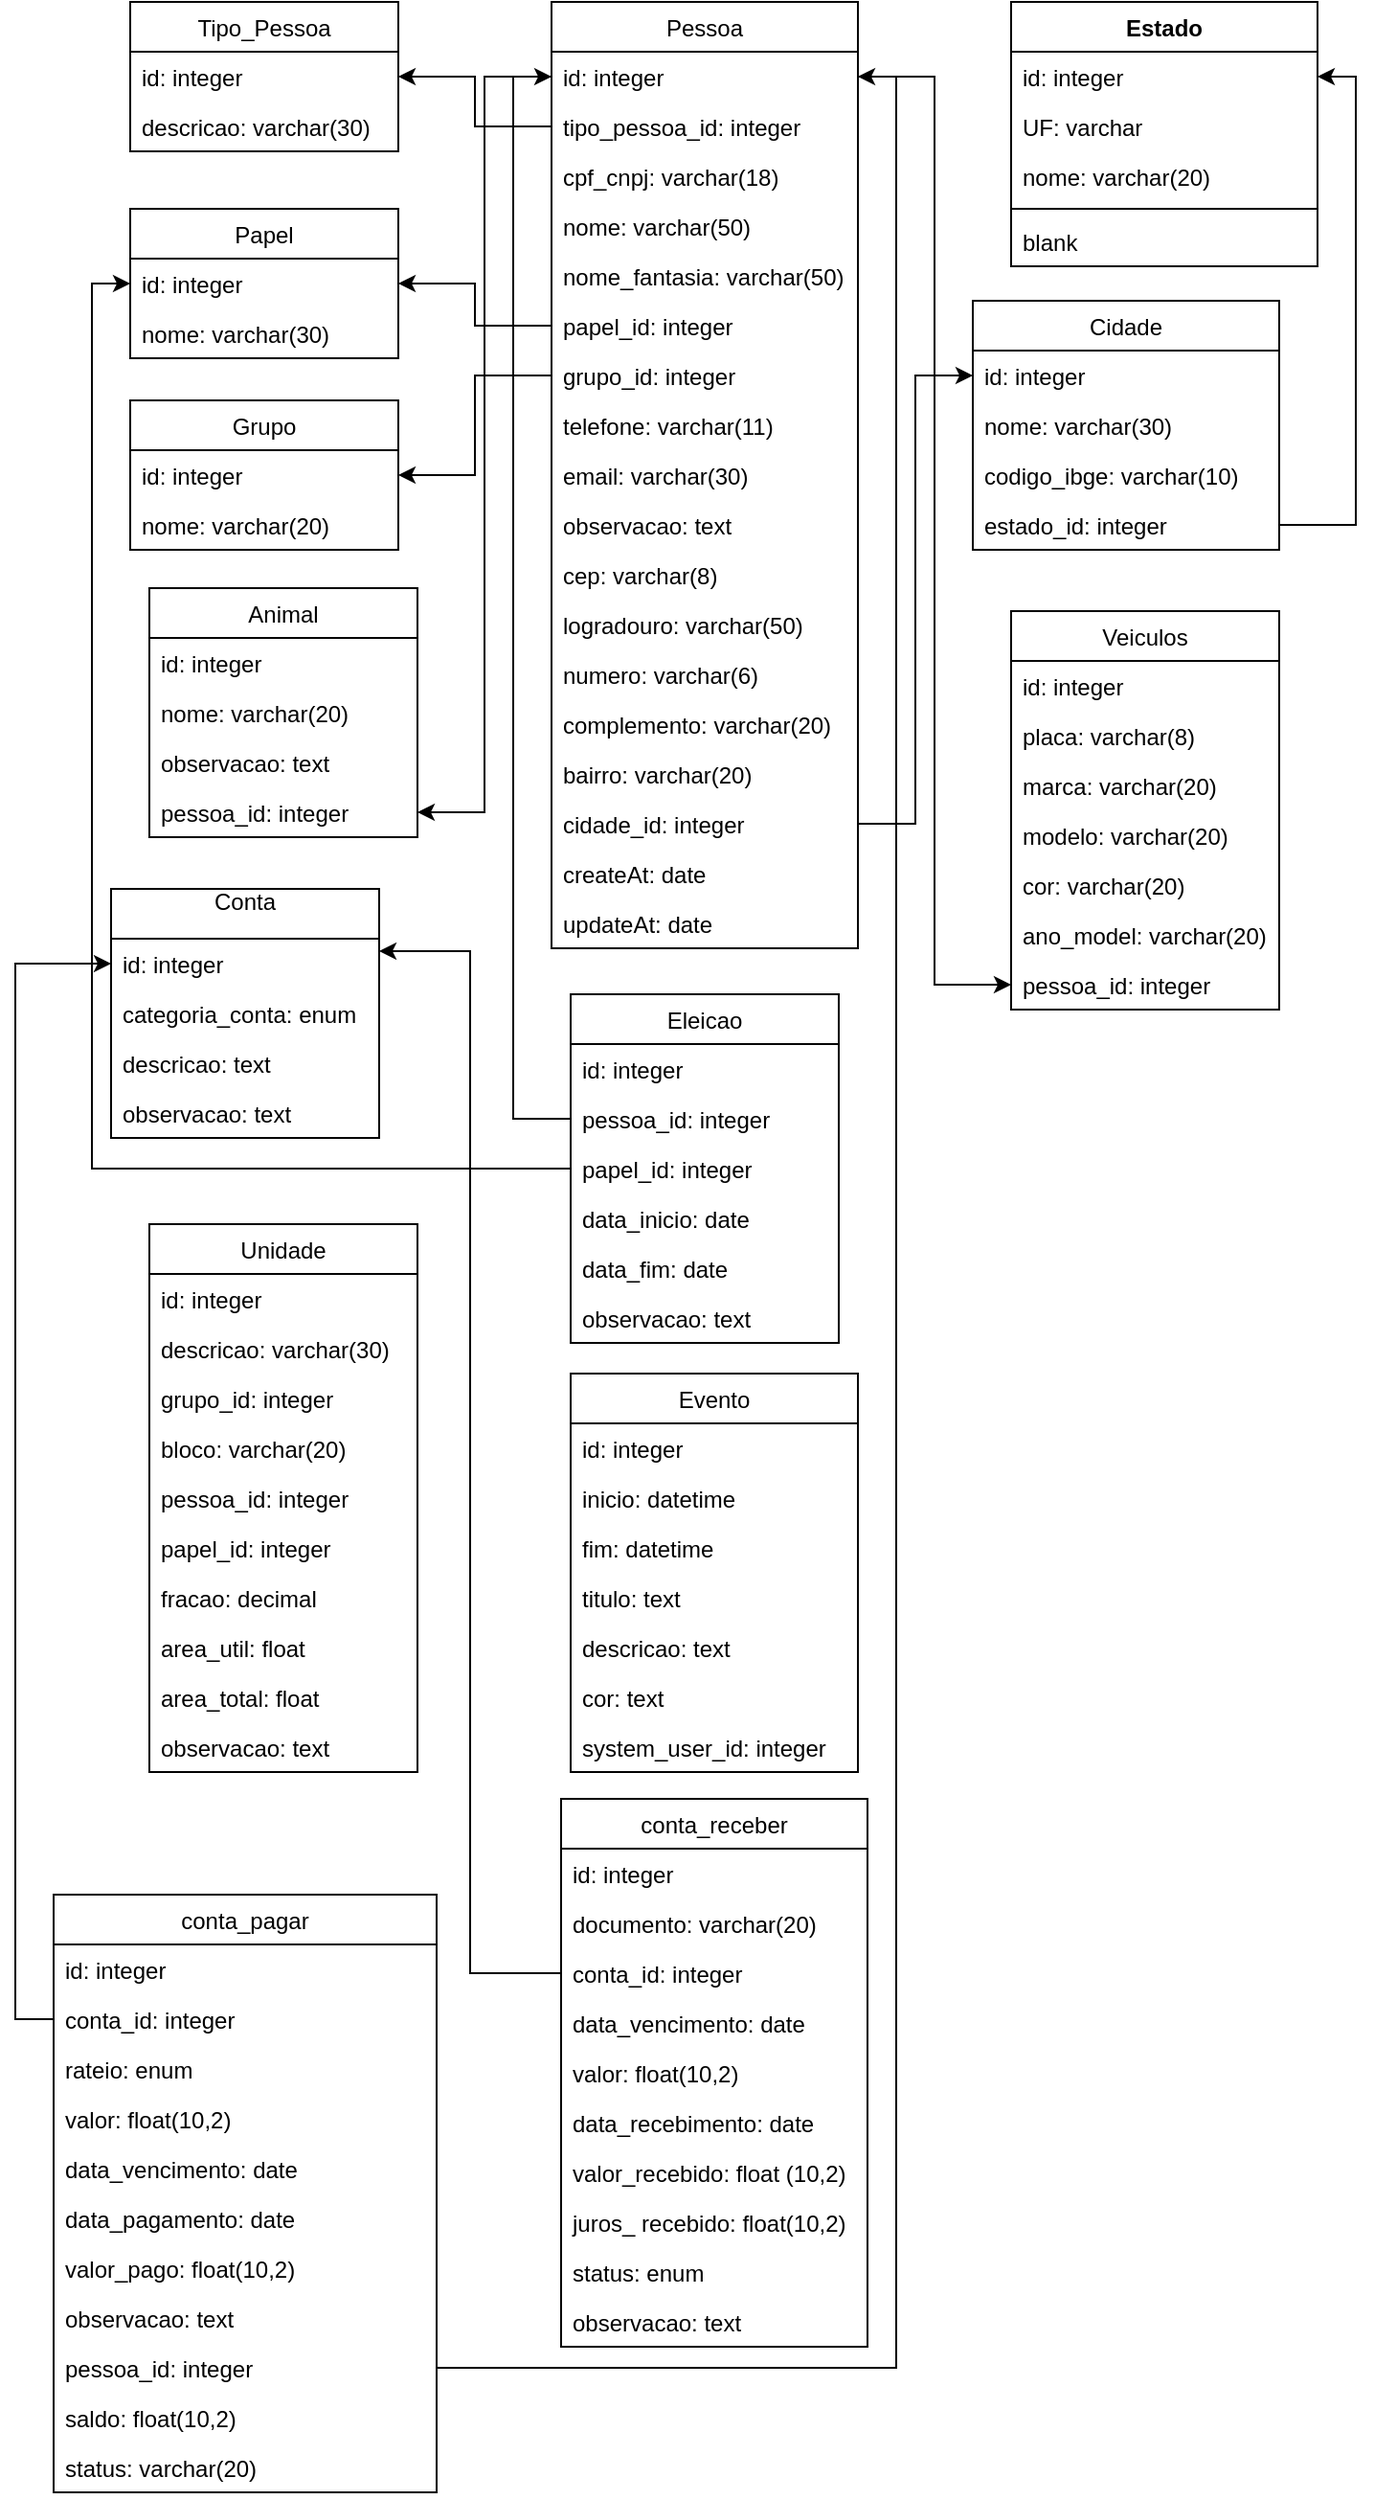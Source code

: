 <mxfile version="15.9.5" type="device"><diagram id="HEi5-h_xQmx1Lvdc8cAR" name="Page-1"><mxGraphModel dx="2009" dy="760" grid="1" gridSize="10" guides="1" tooltips="1" connect="1" arrows="1" fold="1" page="1" pageScale="1" pageWidth="827" pageHeight="1169" math="0" shadow="0"><root><mxCell id="0"/><mxCell id="1" parent="0"/><mxCell id="2HcJgbTh-qdI-dubiVfP-6" value="Estado" style="swimlane;fontStyle=1;align=center;verticalAlign=top;childLayout=stackLayout;horizontal=1;startSize=26;horizontalStack=0;resizeParent=1;resizeParentMax=0;resizeLast=0;collapsible=1;marginBottom=0;" parent="1" vertex="1"><mxGeometry x="520" y="12" width="160" height="138" as="geometry"/></mxCell><mxCell id="2HcJgbTh-qdI-dubiVfP-7" value="id: integer" style="text;strokeColor=none;fillColor=none;align=left;verticalAlign=top;spacingLeft=4;spacingRight=4;overflow=hidden;rotatable=0;points=[[0,0.5],[1,0.5]];portConstraint=eastwest;" parent="2HcJgbTh-qdI-dubiVfP-6" vertex="1"><mxGeometry y="26" width="160" height="26" as="geometry"/></mxCell><mxCell id="2HcJgbTh-qdI-dubiVfP-10" value="UF: varchar" style="text;strokeColor=none;fillColor=none;align=left;verticalAlign=top;spacingLeft=4;spacingRight=4;overflow=hidden;rotatable=0;points=[[0,0.5],[1,0.5]];portConstraint=eastwest;" parent="2HcJgbTh-qdI-dubiVfP-6" vertex="1"><mxGeometry y="52" width="160" height="26" as="geometry"/></mxCell><mxCell id="2HcJgbTh-qdI-dubiVfP-11" value="nome: varchar(20)" style="text;strokeColor=none;fillColor=none;align=left;verticalAlign=top;spacingLeft=4;spacingRight=4;overflow=hidden;rotatable=0;points=[[0,0.5],[1,0.5]];portConstraint=eastwest;" parent="2HcJgbTh-qdI-dubiVfP-6" vertex="1"><mxGeometry y="78" width="160" height="26" as="geometry"/></mxCell><mxCell id="2HcJgbTh-qdI-dubiVfP-8" value="" style="line;strokeWidth=1;fillColor=none;align=left;verticalAlign=middle;spacingTop=-1;spacingLeft=3;spacingRight=3;rotatable=0;labelPosition=right;points=[];portConstraint=eastwest;" parent="2HcJgbTh-qdI-dubiVfP-6" vertex="1"><mxGeometry y="104" width="160" height="8" as="geometry"/></mxCell><mxCell id="2HcJgbTh-qdI-dubiVfP-9" value="blank&#xA;" style="text;strokeColor=none;fillColor=none;align=left;verticalAlign=top;spacingLeft=4;spacingRight=4;overflow=hidden;rotatable=0;points=[[0,0.5],[1,0.5]];portConstraint=eastwest;" parent="2HcJgbTh-qdI-dubiVfP-6" vertex="1"><mxGeometry y="112" width="160" height="26" as="geometry"/></mxCell><mxCell id="2HcJgbTh-qdI-dubiVfP-12" value="Cidade" style="swimlane;fontStyle=0;childLayout=stackLayout;horizontal=1;startSize=26;fillColor=none;horizontalStack=0;resizeParent=1;resizeParentMax=0;resizeLast=0;collapsible=1;marginBottom=0;" parent="1" vertex="1"><mxGeometry x="500" y="168" width="160" height="130" as="geometry"/></mxCell><mxCell id="2HcJgbTh-qdI-dubiVfP-13" value="id: integer" style="text;strokeColor=none;fillColor=none;align=left;verticalAlign=top;spacingLeft=4;spacingRight=4;overflow=hidden;rotatable=0;points=[[0,0.5],[1,0.5]];portConstraint=eastwest;" parent="2HcJgbTh-qdI-dubiVfP-12" vertex="1"><mxGeometry y="26" width="160" height="26" as="geometry"/></mxCell><mxCell id="2HcJgbTh-qdI-dubiVfP-14" value="nome: varchar(30)" style="text;strokeColor=none;fillColor=none;align=left;verticalAlign=top;spacingLeft=4;spacingRight=4;overflow=hidden;rotatable=0;points=[[0,0.5],[1,0.5]];portConstraint=eastwest;" parent="2HcJgbTh-qdI-dubiVfP-12" vertex="1"><mxGeometry y="52" width="160" height="26" as="geometry"/></mxCell><mxCell id="2HcJgbTh-qdI-dubiVfP-17" value="codigo_ibge: varchar(10)" style="text;strokeColor=none;fillColor=none;align=left;verticalAlign=top;spacingLeft=4;spacingRight=4;overflow=hidden;rotatable=0;points=[[0,0.5],[1,0.5]];portConstraint=eastwest;" parent="2HcJgbTh-qdI-dubiVfP-12" vertex="1"><mxGeometry y="78" width="160" height="26" as="geometry"/></mxCell><mxCell id="2HcJgbTh-qdI-dubiVfP-18" value="estado_id: integer" style="text;strokeColor=none;fillColor=none;align=left;verticalAlign=top;spacingLeft=4;spacingRight=4;overflow=hidden;rotatable=0;points=[[0,0.5],[1,0.5]];portConstraint=eastwest;" parent="2HcJgbTh-qdI-dubiVfP-12" vertex="1"><mxGeometry y="104" width="160" height="26" as="geometry"/></mxCell><mxCell id="2HcJgbTh-qdI-dubiVfP-21" value="Tipo_Pessoa" style="swimlane;fontStyle=0;childLayout=stackLayout;horizontal=1;startSize=26;fillColor=none;horizontalStack=0;resizeParent=1;resizeParentMax=0;resizeLast=0;collapsible=1;marginBottom=0;" parent="1" vertex="1"><mxGeometry x="60" y="12" width="140" height="78" as="geometry"/></mxCell><mxCell id="2HcJgbTh-qdI-dubiVfP-22" value="id: integer" style="text;strokeColor=none;fillColor=none;align=left;verticalAlign=top;spacingLeft=4;spacingRight=4;overflow=hidden;rotatable=0;points=[[0,0.5],[1,0.5]];portConstraint=eastwest;" parent="2HcJgbTh-qdI-dubiVfP-21" vertex="1"><mxGeometry y="26" width="140" height="26" as="geometry"/></mxCell><mxCell id="2HcJgbTh-qdI-dubiVfP-23" value="descricao: varchar(30)" style="text;strokeColor=none;fillColor=none;align=left;verticalAlign=top;spacingLeft=4;spacingRight=4;overflow=hidden;rotatable=0;points=[[0,0.5],[1,0.5]];portConstraint=eastwest;" parent="2HcJgbTh-qdI-dubiVfP-21" vertex="1"><mxGeometry y="52" width="140" height="26" as="geometry"/></mxCell><mxCell id="2HcJgbTh-qdI-dubiVfP-25" value="Pessoa" style="swimlane;fontStyle=0;childLayout=stackLayout;horizontal=1;startSize=26;fillColor=none;horizontalStack=0;resizeParent=1;resizeParentMax=0;resizeLast=0;collapsible=1;marginBottom=0;" parent="1" vertex="1"><mxGeometry x="280" y="12" width="160" height="494" as="geometry"/></mxCell><mxCell id="2HcJgbTh-qdI-dubiVfP-26" value="id: integer" style="text;strokeColor=none;fillColor=none;align=left;verticalAlign=top;spacingLeft=4;spacingRight=4;overflow=hidden;rotatable=0;points=[[0,0.5],[1,0.5]];portConstraint=eastwest;" parent="2HcJgbTh-qdI-dubiVfP-25" vertex="1"><mxGeometry y="26" width="160" height="26" as="geometry"/></mxCell><mxCell id="2HcJgbTh-qdI-dubiVfP-27" value="tipo_pessoa_id: integer" style="text;strokeColor=none;fillColor=none;align=left;verticalAlign=top;spacingLeft=4;spacingRight=4;overflow=hidden;rotatable=0;points=[[0,0.5],[1,0.5]];portConstraint=eastwest;" parent="2HcJgbTh-qdI-dubiVfP-25" vertex="1"><mxGeometry y="52" width="160" height="26" as="geometry"/></mxCell><mxCell id="2HcJgbTh-qdI-dubiVfP-28" value="cpf_cnpj: varchar(18)" style="text;strokeColor=none;fillColor=none;align=left;verticalAlign=top;spacingLeft=4;spacingRight=4;overflow=hidden;rotatable=0;points=[[0,0.5],[1,0.5]];portConstraint=eastwest;" parent="2HcJgbTh-qdI-dubiVfP-25" vertex="1"><mxGeometry y="78" width="160" height="26" as="geometry"/></mxCell><mxCell id="2HcJgbTh-qdI-dubiVfP-29" value="nome: varchar(50)" style="text;strokeColor=none;fillColor=none;align=left;verticalAlign=top;spacingLeft=4;spacingRight=4;overflow=hidden;rotatable=0;points=[[0,0.5],[1,0.5]];portConstraint=eastwest;" parent="2HcJgbTh-qdI-dubiVfP-25" vertex="1"><mxGeometry y="104" width="160" height="26" as="geometry"/></mxCell><mxCell id="2HcJgbTh-qdI-dubiVfP-30" value="nome_fantasia: varchar(50)" style="text;strokeColor=none;fillColor=none;align=left;verticalAlign=top;spacingLeft=4;spacingRight=4;overflow=hidden;rotatable=0;points=[[0,0.5],[1,0.5]];portConstraint=eastwest;" parent="2HcJgbTh-qdI-dubiVfP-25" vertex="1"><mxGeometry y="130" width="160" height="26" as="geometry"/></mxCell><mxCell id="2HcJgbTh-qdI-dubiVfP-31" value="papel_id: integer" style="text;strokeColor=none;fillColor=none;align=left;verticalAlign=top;spacingLeft=4;spacingRight=4;overflow=hidden;rotatable=0;points=[[0,0.5],[1,0.5]];portConstraint=eastwest;" parent="2HcJgbTh-qdI-dubiVfP-25" vertex="1"><mxGeometry y="156" width="160" height="26" as="geometry"/></mxCell><mxCell id="2HcJgbTh-qdI-dubiVfP-32" value="grupo_id: integer" style="text;strokeColor=none;fillColor=none;align=left;verticalAlign=top;spacingLeft=4;spacingRight=4;overflow=hidden;rotatable=0;points=[[0,0.5],[1,0.5]];portConstraint=eastwest;" parent="2HcJgbTh-qdI-dubiVfP-25" vertex="1"><mxGeometry y="182" width="160" height="26" as="geometry"/></mxCell><mxCell id="2HcJgbTh-qdI-dubiVfP-33" value="telefone: varchar(11)" style="text;strokeColor=none;fillColor=none;align=left;verticalAlign=top;spacingLeft=4;spacingRight=4;overflow=hidden;rotatable=0;points=[[0,0.5],[1,0.5]];portConstraint=eastwest;" parent="2HcJgbTh-qdI-dubiVfP-25" vertex="1"><mxGeometry y="208" width="160" height="26" as="geometry"/></mxCell><mxCell id="2HcJgbTh-qdI-dubiVfP-34" value="email: varchar(30)" style="text;strokeColor=none;fillColor=none;align=left;verticalAlign=top;spacingLeft=4;spacingRight=4;overflow=hidden;rotatable=0;points=[[0,0.5],[1,0.5]];portConstraint=eastwest;" parent="2HcJgbTh-qdI-dubiVfP-25" vertex="1"><mxGeometry y="234" width="160" height="26" as="geometry"/></mxCell><mxCell id="2HcJgbTh-qdI-dubiVfP-46" value="observacao: text" style="text;strokeColor=none;fillColor=none;align=left;verticalAlign=top;spacingLeft=4;spacingRight=4;overflow=hidden;rotatable=0;points=[[0,0.5],[1,0.5]];portConstraint=eastwest;" parent="2HcJgbTh-qdI-dubiVfP-25" vertex="1"><mxGeometry y="260" width="160" height="26" as="geometry"/></mxCell><mxCell id="2HcJgbTh-qdI-dubiVfP-47" value="cep: varchar(8)" style="text;strokeColor=none;fillColor=none;align=left;verticalAlign=top;spacingLeft=4;spacingRight=4;overflow=hidden;rotatable=0;points=[[0,0.5],[1,0.5]];portConstraint=eastwest;" parent="2HcJgbTh-qdI-dubiVfP-25" vertex="1"><mxGeometry y="286" width="160" height="26" as="geometry"/></mxCell><mxCell id="2HcJgbTh-qdI-dubiVfP-48" value="logradouro: varchar(50)" style="text;strokeColor=none;fillColor=none;align=left;verticalAlign=top;spacingLeft=4;spacingRight=4;overflow=hidden;rotatable=0;points=[[0,0.5],[1,0.5]];portConstraint=eastwest;" parent="2HcJgbTh-qdI-dubiVfP-25" vertex="1"><mxGeometry y="312" width="160" height="26" as="geometry"/></mxCell><mxCell id="2HcJgbTh-qdI-dubiVfP-49" value="numero: varchar(6)" style="text;strokeColor=none;fillColor=none;align=left;verticalAlign=top;spacingLeft=4;spacingRight=4;overflow=hidden;rotatable=0;points=[[0,0.5],[1,0.5]];portConstraint=eastwest;" parent="2HcJgbTh-qdI-dubiVfP-25" vertex="1"><mxGeometry y="338" width="160" height="26" as="geometry"/></mxCell><mxCell id="2HcJgbTh-qdI-dubiVfP-50" value="complemento: varchar(20)" style="text;strokeColor=none;fillColor=none;align=left;verticalAlign=top;spacingLeft=4;spacingRight=4;overflow=hidden;rotatable=0;points=[[0,0.5],[1,0.5]];portConstraint=eastwest;" parent="2HcJgbTh-qdI-dubiVfP-25" vertex="1"><mxGeometry y="364" width="160" height="26" as="geometry"/></mxCell><mxCell id="2HcJgbTh-qdI-dubiVfP-51" value="bairro: varchar(20)" style="text;strokeColor=none;fillColor=none;align=left;verticalAlign=top;spacingLeft=4;spacingRight=4;overflow=hidden;rotatable=0;points=[[0,0.5],[1,0.5]];portConstraint=eastwest;" parent="2HcJgbTh-qdI-dubiVfP-25" vertex="1"><mxGeometry y="390" width="160" height="26" as="geometry"/></mxCell><mxCell id="2HcJgbTh-qdI-dubiVfP-52" value="cidade_id: integer" style="text;strokeColor=none;fillColor=none;align=left;verticalAlign=top;spacingLeft=4;spacingRight=4;overflow=hidden;rotatable=0;points=[[0,0.5],[1,0.5]];portConstraint=eastwest;" parent="2HcJgbTh-qdI-dubiVfP-25" vertex="1"><mxGeometry y="416" width="160" height="26" as="geometry"/></mxCell><mxCell id="2HcJgbTh-qdI-dubiVfP-53" value="createAt: date" style="text;strokeColor=none;fillColor=none;align=left;verticalAlign=top;spacingLeft=4;spacingRight=4;overflow=hidden;rotatable=0;points=[[0,0.5],[1,0.5]];portConstraint=eastwest;" parent="2HcJgbTh-qdI-dubiVfP-25" vertex="1"><mxGeometry y="442" width="160" height="26" as="geometry"/></mxCell><mxCell id="2HcJgbTh-qdI-dubiVfP-54" value="updateAt: date" style="text;strokeColor=none;fillColor=none;align=left;verticalAlign=top;spacingLeft=4;spacingRight=4;overflow=hidden;rotatable=0;points=[[0,0.5],[1,0.5]];portConstraint=eastwest;" parent="2HcJgbTh-qdI-dubiVfP-25" vertex="1"><mxGeometry y="468" width="160" height="26" as="geometry"/></mxCell><mxCell id="2HcJgbTh-qdI-dubiVfP-35" value="Papel" style="swimlane;fontStyle=0;childLayout=stackLayout;horizontal=1;startSize=26;fillColor=none;horizontalStack=0;resizeParent=1;resizeParentMax=0;resizeLast=0;collapsible=1;marginBottom=0;" parent="1" vertex="1"><mxGeometry x="60" y="120" width="140" height="78" as="geometry"/></mxCell><mxCell id="2HcJgbTh-qdI-dubiVfP-36" value="id: integer" style="text;strokeColor=none;fillColor=none;align=left;verticalAlign=top;spacingLeft=4;spacingRight=4;overflow=hidden;rotatable=0;points=[[0,0.5],[1,0.5]];portConstraint=eastwest;" parent="2HcJgbTh-qdI-dubiVfP-35" vertex="1"><mxGeometry y="26" width="140" height="26" as="geometry"/></mxCell><mxCell id="2HcJgbTh-qdI-dubiVfP-37" value="nome: varchar(30)" style="text;strokeColor=none;fillColor=none;align=left;verticalAlign=top;spacingLeft=4;spacingRight=4;overflow=hidden;rotatable=0;points=[[0,0.5],[1,0.5]];portConstraint=eastwest;" parent="2HcJgbTh-qdI-dubiVfP-35" vertex="1"><mxGeometry y="52" width="140" height="26" as="geometry"/></mxCell><mxCell id="2HcJgbTh-qdI-dubiVfP-39" value="Grupo" style="swimlane;fontStyle=0;childLayout=stackLayout;horizontal=1;startSize=26;fillColor=none;horizontalStack=0;resizeParent=1;resizeParentMax=0;resizeLast=0;collapsible=1;marginBottom=0;" parent="1" vertex="1"><mxGeometry x="60" y="220" width="140" height="78" as="geometry"/></mxCell><mxCell id="2HcJgbTh-qdI-dubiVfP-40" value="id: integer" style="text;strokeColor=none;fillColor=none;align=left;verticalAlign=top;spacingLeft=4;spacingRight=4;overflow=hidden;rotatable=0;points=[[0,0.5],[1,0.5]];portConstraint=eastwest;" parent="2HcJgbTh-qdI-dubiVfP-39" vertex="1"><mxGeometry y="26" width="140" height="26" as="geometry"/></mxCell><mxCell id="2HcJgbTh-qdI-dubiVfP-41" value="nome: varchar(20)" style="text;strokeColor=none;fillColor=none;align=left;verticalAlign=top;spacingLeft=4;spacingRight=4;overflow=hidden;rotatable=0;points=[[0,0.5],[1,0.5]];portConstraint=eastwest;" parent="2HcJgbTh-qdI-dubiVfP-39" vertex="1"><mxGeometry y="52" width="140" height="26" as="geometry"/></mxCell><mxCell id="2HcJgbTh-qdI-dubiVfP-43" style="edgeStyle=orthogonalEdgeStyle;rounded=0;orthogonalLoop=1;jettySize=auto;html=1;exitX=0;exitY=0.5;exitDx=0;exitDy=0;entryX=1;entryY=0.5;entryDx=0;entryDy=0;" parent="1" source="2HcJgbTh-qdI-dubiVfP-27" target="2HcJgbTh-qdI-dubiVfP-22" edge="1"><mxGeometry relative="1" as="geometry"/></mxCell><mxCell id="2HcJgbTh-qdI-dubiVfP-44" style="edgeStyle=orthogonalEdgeStyle;rounded=0;orthogonalLoop=1;jettySize=auto;html=1;exitX=0;exitY=0.5;exitDx=0;exitDy=0;entryX=1;entryY=0.5;entryDx=0;entryDy=0;" parent="1" source="2HcJgbTh-qdI-dubiVfP-31" target="2HcJgbTh-qdI-dubiVfP-36" edge="1"><mxGeometry relative="1" as="geometry"/></mxCell><mxCell id="2HcJgbTh-qdI-dubiVfP-45" style="edgeStyle=orthogonalEdgeStyle;rounded=0;orthogonalLoop=1;jettySize=auto;html=1;exitX=0;exitY=0.5;exitDx=0;exitDy=0;entryX=1;entryY=0.5;entryDx=0;entryDy=0;" parent="1" source="2HcJgbTh-qdI-dubiVfP-32" target="2HcJgbTh-qdI-dubiVfP-40" edge="1"><mxGeometry relative="1" as="geometry"/></mxCell><mxCell id="2HcJgbTh-qdI-dubiVfP-58" style="edgeStyle=orthogonalEdgeStyle;rounded=0;orthogonalLoop=1;jettySize=auto;html=1;exitX=1;exitY=0.5;exitDx=0;exitDy=0;entryX=0;entryY=0.5;entryDx=0;entryDy=0;" parent="1" source="2HcJgbTh-qdI-dubiVfP-52" target="2HcJgbTh-qdI-dubiVfP-13" edge="1"><mxGeometry relative="1" as="geometry"/></mxCell><mxCell id="2HcJgbTh-qdI-dubiVfP-59" style="edgeStyle=orthogonalEdgeStyle;rounded=0;orthogonalLoop=1;jettySize=auto;html=1;exitX=1;exitY=0.5;exitDx=0;exitDy=0;entryX=1;entryY=0.5;entryDx=0;entryDy=0;" parent="1" source="2HcJgbTh-qdI-dubiVfP-18" target="2HcJgbTh-qdI-dubiVfP-7" edge="1"><mxGeometry relative="1" as="geometry"/></mxCell><mxCell id="zN8xiOfjEYrVJZ6LhcPk-1" value="Veiculos" style="swimlane;fontStyle=0;childLayout=stackLayout;horizontal=1;startSize=26;fillColor=none;horizontalStack=0;resizeParent=1;resizeParentMax=0;resizeLast=0;collapsible=1;marginBottom=0;" parent="1" vertex="1"><mxGeometry x="520" y="330" width="140" height="208" as="geometry"/></mxCell><mxCell id="zN8xiOfjEYrVJZ6LhcPk-2" value="id: integer" style="text;strokeColor=none;fillColor=none;align=left;verticalAlign=top;spacingLeft=4;spacingRight=4;overflow=hidden;rotatable=0;points=[[0,0.5],[1,0.5]];portConstraint=eastwest;" parent="zN8xiOfjEYrVJZ6LhcPk-1" vertex="1"><mxGeometry y="26" width="140" height="26" as="geometry"/></mxCell><mxCell id="zN8xiOfjEYrVJZ6LhcPk-3" value="placa: varchar(8)" style="text;strokeColor=none;fillColor=none;align=left;verticalAlign=top;spacingLeft=4;spacingRight=4;overflow=hidden;rotatable=0;points=[[0,0.5],[1,0.5]];portConstraint=eastwest;" parent="zN8xiOfjEYrVJZ6LhcPk-1" vertex="1"><mxGeometry y="52" width="140" height="26" as="geometry"/></mxCell><mxCell id="zN8xiOfjEYrVJZ6LhcPk-4" value="marca: varchar(20)" style="text;strokeColor=none;fillColor=none;align=left;verticalAlign=top;spacingLeft=4;spacingRight=4;overflow=hidden;rotatable=0;points=[[0,0.5],[1,0.5]];portConstraint=eastwest;" parent="zN8xiOfjEYrVJZ6LhcPk-1" vertex="1"><mxGeometry y="78" width="140" height="26" as="geometry"/></mxCell><mxCell id="zN8xiOfjEYrVJZ6LhcPk-5" value="modelo: varchar(20)" style="text;strokeColor=none;fillColor=none;align=left;verticalAlign=top;spacingLeft=4;spacingRight=4;overflow=hidden;rotatable=0;points=[[0,0.5],[1,0.5]];portConstraint=eastwest;" parent="zN8xiOfjEYrVJZ6LhcPk-1" vertex="1"><mxGeometry y="104" width="140" height="26" as="geometry"/></mxCell><mxCell id="zN8xiOfjEYrVJZ6LhcPk-6" value="cor: varchar(20)" style="text;strokeColor=none;fillColor=none;align=left;verticalAlign=top;spacingLeft=4;spacingRight=4;overflow=hidden;rotatable=0;points=[[0,0.5],[1,0.5]];portConstraint=eastwest;" parent="zN8xiOfjEYrVJZ6LhcPk-1" vertex="1"><mxGeometry y="130" width="140" height="26" as="geometry"/></mxCell><mxCell id="zN8xiOfjEYrVJZ6LhcPk-7" value="ano_model: varchar(20)" style="text;strokeColor=none;fillColor=none;align=left;verticalAlign=top;spacingLeft=4;spacingRight=4;overflow=hidden;rotatable=0;points=[[0,0.5],[1,0.5]];portConstraint=eastwest;" parent="zN8xiOfjEYrVJZ6LhcPk-1" vertex="1"><mxGeometry y="156" width="140" height="26" as="geometry"/></mxCell><mxCell id="zN8xiOfjEYrVJZ6LhcPk-8" value="pessoa_id: integer" style="text;strokeColor=none;fillColor=none;align=left;verticalAlign=top;spacingLeft=4;spacingRight=4;overflow=hidden;rotatable=0;points=[[0,0.5],[1,0.5]];portConstraint=eastwest;" parent="zN8xiOfjEYrVJZ6LhcPk-1" vertex="1"><mxGeometry y="182" width="140" height="26" as="geometry"/></mxCell><mxCell id="zN8xiOfjEYrVJZ6LhcPk-10" style="edgeStyle=orthogonalEdgeStyle;rounded=0;orthogonalLoop=1;jettySize=auto;html=1;exitX=1;exitY=0.5;exitDx=0;exitDy=0;" parent="1" source="2HcJgbTh-qdI-dubiVfP-26" target="zN8xiOfjEYrVJZ6LhcPk-8" edge="1"><mxGeometry relative="1" as="geometry"/></mxCell><mxCell id="OYn_5DGiXl2ylRXpTiAk-54" value="Animal" style="swimlane;fontStyle=0;childLayout=stackLayout;horizontal=1;startSize=26;fillColor=none;horizontalStack=0;resizeParent=1;resizeParentMax=0;resizeLast=0;collapsible=1;marginBottom=0;" parent="1" vertex="1"><mxGeometry x="70" y="318" width="140" height="130" as="geometry"/></mxCell><mxCell id="OYn_5DGiXl2ylRXpTiAk-55" value="id: integer" style="text;strokeColor=none;fillColor=none;align=left;verticalAlign=top;spacingLeft=4;spacingRight=4;overflow=hidden;rotatable=0;points=[[0,0.5],[1,0.5]];portConstraint=eastwest;" parent="OYn_5DGiXl2ylRXpTiAk-54" vertex="1"><mxGeometry y="26" width="140" height="26" as="geometry"/></mxCell><mxCell id="OYn_5DGiXl2ylRXpTiAk-56" value="nome: varchar(20)" style="text;strokeColor=none;fillColor=none;align=left;verticalAlign=top;spacingLeft=4;spacingRight=4;overflow=hidden;rotatable=0;points=[[0,0.5],[1,0.5]];portConstraint=eastwest;" parent="OYn_5DGiXl2ylRXpTiAk-54" vertex="1"><mxGeometry y="52" width="140" height="26" as="geometry"/></mxCell><mxCell id="OYn_5DGiXl2ylRXpTiAk-62" value="observacao: text" style="text;strokeColor=none;fillColor=none;align=left;verticalAlign=top;spacingLeft=4;spacingRight=4;overflow=hidden;rotatable=0;points=[[0,0.5],[1,0.5]];portConstraint=eastwest;" parent="OYn_5DGiXl2ylRXpTiAk-54" vertex="1"><mxGeometry y="78" width="140" height="26" as="geometry"/></mxCell><mxCell id="OYn_5DGiXl2ylRXpTiAk-57" value="pessoa_id: integer&#xA;" style="text;strokeColor=none;fillColor=none;align=left;verticalAlign=top;spacingLeft=4;spacingRight=4;overflow=hidden;rotatable=0;points=[[0,0.5],[1,0.5]];portConstraint=eastwest;" parent="OYn_5DGiXl2ylRXpTiAk-54" vertex="1"><mxGeometry y="104" width="140" height="26" as="geometry"/></mxCell><mxCell id="wGFQVLx5Xmxn8pcQVPkT-1" style="edgeStyle=orthogonalEdgeStyle;rounded=0;orthogonalLoop=1;jettySize=auto;html=1;exitX=0;exitY=0.5;exitDx=0;exitDy=0;entryX=1;entryY=0.5;entryDx=0;entryDy=0;" parent="1" source="2HcJgbTh-qdI-dubiVfP-26" target="OYn_5DGiXl2ylRXpTiAk-57" edge="1"><mxGeometry relative="1" as="geometry"/></mxCell><mxCell id="wGFQVLx5Xmxn8pcQVPkT-2" value="Eleicao" style="swimlane;fontStyle=0;childLayout=stackLayout;horizontal=1;startSize=26;fillColor=none;horizontalStack=0;resizeParent=1;resizeParentMax=0;resizeLast=0;collapsible=1;marginBottom=0;" parent="1" vertex="1"><mxGeometry x="290" y="530" width="140" height="182" as="geometry"/></mxCell><mxCell id="wGFQVLx5Xmxn8pcQVPkT-3" value="id: integer" style="text;strokeColor=none;fillColor=none;align=left;verticalAlign=top;spacingLeft=4;spacingRight=4;overflow=hidden;rotatable=0;points=[[0,0.5],[1,0.5]];portConstraint=eastwest;" parent="wGFQVLx5Xmxn8pcQVPkT-2" vertex="1"><mxGeometry y="26" width="140" height="26" as="geometry"/></mxCell><mxCell id="wGFQVLx5Xmxn8pcQVPkT-4" value="pessoa_id: integer" style="text;strokeColor=none;fillColor=none;align=left;verticalAlign=top;spacingLeft=4;spacingRight=4;overflow=hidden;rotatable=0;points=[[0,0.5],[1,0.5]];portConstraint=eastwest;" parent="wGFQVLx5Xmxn8pcQVPkT-2" vertex="1"><mxGeometry y="52" width="140" height="26" as="geometry"/></mxCell><mxCell id="wGFQVLx5Xmxn8pcQVPkT-5" value="papel_id: integer" style="text;strokeColor=none;fillColor=none;align=left;verticalAlign=top;spacingLeft=4;spacingRight=4;overflow=hidden;rotatable=0;points=[[0,0.5],[1,0.5]];portConstraint=eastwest;" parent="wGFQVLx5Xmxn8pcQVPkT-2" vertex="1"><mxGeometry y="78" width="140" height="26" as="geometry"/></mxCell><mxCell id="wGFQVLx5Xmxn8pcQVPkT-6" value="data_inicio: date" style="text;strokeColor=none;fillColor=none;align=left;verticalAlign=top;spacingLeft=4;spacingRight=4;overflow=hidden;rotatable=0;points=[[0,0.5],[1,0.5]];portConstraint=eastwest;" parent="wGFQVLx5Xmxn8pcQVPkT-2" vertex="1"><mxGeometry y="104" width="140" height="26" as="geometry"/></mxCell><mxCell id="wGFQVLx5Xmxn8pcQVPkT-7" value="data_fim: date" style="text;strokeColor=none;fillColor=none;align=left;verticalAlign=top;spacingLeft=4;spacingRight=4;overflow=hidden;rotatable=0;points=[[0,0.5],[1,0.5]];portConstraint=eastwest;" parent="wGFQVLx5Xmxn8pcQVPkT-2" vertex="1"><mxGeometry y="130" width="140" height="26" as="geometry"/></mxCell><mxCell id="wGFQVLx5Xmxn8pcQVPkT-8" value="observacao: text" style="text;strokeColor=none;fillColor=none;align=left;verticalAlign=top;spacingLeft=4;spacingRight=4;overflow=hidden;rotatable=0;points=[[0,0.5],[1,0.5]];portConstraint=eastwest;" parent="wGFQVLx5Xmxn8pcQVPkT-2" vertex="1"><mxGeometry y="156" width="140" height="26" as="geometry"/></mxCell><mxCell id="wGFQVLx5Xmxn8pcQVPkT-9" style="edgeStyle=orthogonalEdgeStyle;rounded=0;orthogonalLoop=1;jettySize=auto;html=1;entryX=0;entryY=0.5;entryDx=0;entryDy=0;exitX=0;exitY=0.5;exitDx=0;exitDy=0;" parent="1" source="wGFQVLx5Xmxn8pcQVPkT-4" target="2HcJgbTh-qdI-dubiVfP-26" edge="1"><mxGeometry relative="1" as="geometry"><mxPoint x="260" y="600" as="sourcePoint"/></mxGeometry></mxCell><mxCell id="wGFQVLx5Xmxn8pcQVPkT-10" style="edgeStyle=orthogonalEdgeStyle;rounded=0;orthogonalLoop=1;jettySize=auto;html=1;exitX=0;exitY=0.5;exitDx=0;exitDy=0;entryX=0;entryY=0.5;entryDx=0;entryDy=0;" parent="1" source="wGFQVLx5Xmxn8pcQVPkT-5" target="2HcJgbTh-qdI-dubiVfP-36" edge="1"><mxGeometry relative="1" as="geometry"/></mxCell><mxCell id="uonDGFnxyTLUXJdb03X0-1" value="Unidade" style="swimlane;fontStyle=0;childLayout=stackLayout;horizontal=1;startSize=26;fillColor=none;horizontalStack=0;resizeParent=1;resizeParentMax=0;resizeLast=0;collapsible=1;marginBottom=0;" parent="1" vertex="1"><mxGeometry x="70" y="650" width="140" height="286" as="geometry"/></mxCell><mxCell id="uonDGFnxyTLUXJdb03X0-2" value="id: integer" style="text;strokeColor=none;fillColor=none;align=left;verticalAlign=top;spacingLeft=4;spacingRight=4;overflow=hidden;rotatable=0;points=[[0,0.5],[1,0.5]];portConstraint=eastwest;" parent="uonDGFnxyTLUXJdb03X0-1" vertex="1"><mxGeometry y="26" width="140" height="26" as="geometry"/></mxCell><mxCell id="uonDGFnxyTLUXJdb03X0-3" value="descricao: varchar(30)" style="text;strokeColor=none;fillColor=none;align=left;verticalAlign=top;spacingLeft=4;spacingRight=4;overflow=hidden;rotatable=0;points=[[0,0.5],[1,0.5]];portConstraint=eastwest;" parent="uonDGFnxyTLUXJdb03X0-1" vertex="1"><mxGeometry y="52" width="140" height="26" as="geometry"/></mxCell><mxCell id="uonDGFnxyTLUXJdb03X0-9" value="grupo_id: integer" style="text;strokeColor=none;fillColor=none;align=left;verticalAlign=top;spacingLeft=4;spacingRight=4;overflow=hidden;rotatable=0;points=[[0,0.5],[1,0.5]];portConstraint=eastwest;" parent="uonDGFnxyTLUXJdb03X0-1" vertex="1"><mxGeometry y="78" width="140" height="26" as="geometry"/></mxCell><mxCell id="uonDGFnxyTLUXJdb03X0-10" value="bloco: varchar(20)" style="text;strokeColor=none;fillColor=none;align=left;verticalAlign=top;spacingLeft=4;spacingRight=4;overflow=hidden;rotatable=0;points=[[0,0.5],[1,0.5]];portConstraint=eastwest;" parent="uonDGFnxyTLUXJdb03X0-1" vertex="1"><mxGeometry y="104" width="140" height="26" as="geometry"/></mxCell><mxCell id="uonDGFnxyTLUXJdb03X0-15" value="pessoa_id: integer" style="text;strokeColor=none;fillColor=none;align=left;verticalAlign=top;spacingLeft=4;spacingRight=4;overflow=hidden;rotatable=0;points=[[0,0.5],[1,0.5]];portConstraint=eastwest;" parent="uonDGFnxyTLUXJdb03X0-1" vertex="1"><mxGeometry y="130" width="140" height="26" as="geometry"/></mxCell><mxCell id="uonDGFnxyTLUXJdb03X0-16" value="papel_id: integer" style="text;strokeColor=none;fillColor=none;align=left;verticalAlign=top;spacingLeft=4;spacingRight=4;overflow=hidden;rotatable=0;points=[[0,0.5],[1,0.5]];portConstraint=eastwest;" parent="uonDGFnxyTLUXJdb03X0-1" vertex="1"><mxGeometry y="156" width="140" height="26" as="geometry"/></mxCell><mxCell id="uonDGFnxyTLUXJdb03X0-17" value="fracao: decimal" style="text;strokeColor=none;fillColor=none;align=left;verticalAlign=top;spacingLeft=4;spacingRight=4;overflow=hidden;rotatable=0;points=[[0,0.5],[1,0.5]];portConstraint=eastwest;" parent="uonDGFnxyTLUXJdb03X0-1" vertex="1"><mxGeometry y="182" width="140" height="26" as="geometry"/></mxCell><mxCell id="uonDGFnxyTLUXJdb03X0-18" value="area_util: float" style="text;strokeColor=none;fillColor=none;align=left;verticalAlign=top;spacingLeft=4;spacingRight=4;overflow=hidden;rotatable=0;points=[[0,0.5],[1,0.5]];portConstraint=eastwest;" parent="uonDGFnxyTLUXJdb03X0-1" vertex="1"><mxGeometry y="208" width="140" height="26" as="geometry"/></mxCell><mxCell id="uonDGFnxyTLUXJdb03X0-19" value="area_total: float" style="text;strokeColor=none;fillColor=none;align=left;verticalAlign=top;spacingLeft=4;spacingRight=4;overflow=hidden;rotatable=0;points=[[0,0.5],[1,0.5]];portConstraint=eastwest;" parent="uonDGFnxyTLUXJdb03X0-1" vertex="1"><mxGeometry y="234" width="140" height="26" as="geometry"/></mxCell><mxCell id="uonDGFnxyTLUXJdb03X0-4" value="observacao: text" style="text;strokeColor=none;fillColor=none;align=left;verticalAlign=top;spacingLeft=4;spacingRight=4;overflow=hidden;rotatable=0;points=[[0,0.5],[1,0.5]];portConstraint=eastwest;" parent="uonDGFnxyTLUXJdb03X0-1" vertex="1"><mxGeometry y="260" width="140" height="26" as="geometry"/></mxCell><mxCell id="pN0tenf5F7CC4ernChDQ-1" value="Evento" style="swimlane;fontStyle=0;childLayout=stackLayout;horizontal=1;startSize=26;fillColor=none;horizontalStack=0;resizeParent=1;resizeParentMax=0;resizeLast=0;collapsible=1;marginBottom=0;" parent="1" vertex="1"><mxGeometry x="290" y="728" width="150" height="208" as="geometry"/></mxCell><mxCell id="pN0tenf5F7CC4ernChDQ-2" value="id: integer" style="text;strokeColor=none;fillColor=none;align=left;verticalAlign=top;spacingLeft=4;spacingRight=4;overflow=hidden;rotatable=0;points=[[0,0.5],[1,0.5]];portConstraint=eastwest;" parent="pN0tenf5F7CC4ernChDQ-1" vertex="1"><mxGeometry y="26" width="150" height="26" as="geometry"/></mxCell><mxCell id="pN0tenf5F7CC4ernChDQ-3" value="inicio: datetime" style="text;strokeColor=none;fillColor=none;align=left;verticalAlign=top;spacingLeft=4;spacingRight=4;overflow=hidden;rotatable=0;points=[[0,0.5],[1,0.5]];portConstraint=eastwest;" parent="pN0tenf5F7CC4ernChDQ-1" vertex="1"><mxGeometry y="52" width="150" height="26" as="geometry"/></mxCell><mxCell id="pN0tenf5F7CC4ernChDQ-4" value="fim: datetime" style="text;strokeColor=none;fillColor=none;align=left;verticalAlign=top;spacingLeft=4;spacingRight=4;overflow=hidden;rotatable=0;points=[[0,0.5],[1,0.5]];portConstraint=eastwest;" parent="pN0tenf5F7CC4ernChDQ-1" vertex="1"><mxGeometry y="78" width="150" height="26" as="geometry"/></mxCell><mxCell id="pN0tenf5F7CC4ernChDQ-5" value="titulo: text" style="text;strokeColor=none;fillColor=none;align=left;verticalAlign=top;spacingLeft=4;spacingRight=4;overflow=hidden;rotatable=0;points=[[0,0.5],[1,0.5]];portConstraint=eastwest;" parent="pN0tenf5F7CC4ernChDQ-1" vertex="1"><mxGeometry y="104" width="150" height="26" as="geometry"/></mxCell><mxCell id="pN0tenf5F7CC4ernChDQ-6" value="descricao: text" style="text;strokeColor=none;fillColor=none;align=left;verticalAlign=top;spacingLeft=4;spacingRight=4;overflow=hidden;rotatable=0;points=[[0,0.5],[1,0.5]];portConstraint=eastwest;" parent="pN0tenf5F7CC4ernChDQ-1" vertex="1"><mxGeometry y="130" width="150" height="26" as="geometry"/></mxCell><mxCell id="pN0tenf5F7CC4ernChDQ-7" value="cor: text" style="text;strokeColor=none;fillColor=none;align=left;verticalAlign=top;spacingLeft=4;spacingRight=4;overflow=hidden;rotatable=0;points=[[0,0.5],[1,0.5]];portConstraint=eastwest;" parent="pN0tenf5F7CC4ernChDQ-1" vertex="1"><mxGeometry y="156" width="150" height="26" as="geometry"/></mxCell><mxCell id="pN0tenf5F7CC4ernChDQ-8" value="system_user_id: integer&#xA;" style="text;strokeColor=none;fillColor=none;align=left;verticalAlign=top;spacingLeft=4;spacingRight=4;overflow=hidden;rotatable=0;points=[[0,0.5],[1,0.5]];portConstraint=eastwest;" parent="pN0tenf5F7CC4ernChDQ-1" vertex="1"><mxGeometry y="182" width="150" height="26" as="geometry"/></mxCell><mxCell id="JmJ3wHnje2bhHRGryFqZ-1" value="Conta&#xA;" style="swimlane;fontStyle=0;childLayout=stackLayout;horizontal=1;startSize=26;fillColor=none;horizontalStack=0;resizeParent=1;resizeParentMax=0;resizeLast=0;collapsible=1;marginBottom=0;" parent="1" vertex="1"><mxGeometry x="50" y="475" width="140" height="130" as="geometry"/></mxCell><mxCell id="JmJ3wHnje2bhHRGryFqZ-2" value="id: integer" style="text;strokeColor=none;fillColor=none;align=left;verticalAlign=top;spacingLeft=4;spacingRight=4;overflow=hidden;rotatable=0;points=[[0,0.5],[1,0.5]];portConstraint=eastwest;" parent="JmJ3wHnje2bhHRGryFqZ-1" vertex="1"><mxGeometry y="26" width="140" height="26" as="geometry"/></mxCell><mxCell id="JmJ3wHnje2bhHRGryFqZ-3" value="categoria_conta: enum" style="text;strokeColor=none;fillColor=none;align=left;verticalAlign=top;spacingLeft=4;spacingRight=4;overflow=hidden;rotatable=0;points=[[0,0.5],[1,0.5]];portConstraint=eastwest;" parent="JmJ3wHnje2bhHRGryFqZ-1" vertex="1"><mxGeometry y="52" width="140" height="26" as="geometry"/></mxCell><mxCell id="JmJ3wHnje2bhHRGryFqZ-6" value="descricao: text" style="text;strokeColor=none;fillColor=none;align=left;verticalAlign=top;spacingLeft=4;spacingRight=4;overflow=hidden;rotatable=0;points=[[0,0.5],[1,0.5]];portConstraint=eastwest;" parent="JmJ3wHnje2bhHRGryFqZ-1" vertex="1"><mxGeometry y="78" width="140" height="26" as="geometry"/></mxCell><mxCell id="JmJ3wHnje2bhHRGryFqZ-4" value="observacao: text" style="text;strokeColor=none;fillColor=none;align=left;verticalAlign=top;spacingLeft=4;spacingRight=4;overflow=hidden;rotatable=0;points=[[0,0.5],[1,0.5]];portConstraint=eastwest;" parent="JmJ3wHnje2bhHRGryFqZ-1" vertex="1"><mxGeometry y="104" width="140" height="26" as="geometry"/></mxCell><mxCell id="sxn3m9Mc7YUtbfV5ElXd-1" value="conta_pagar" style="swimlane;fontStyle=0;childLayout=stackLayout;horizontal=1;startSize=26;fillColor=none;horizontalStack=0;resizeParent=1;resizeParentMax=0;resizeLast=0;collapsible=1;marginBottom=0;" parent="1" vertex="1"><mxGeometry x="20" y="1000" width="200" height="312" as="geometry"/></mxCell><mxCell id="sxn3m9Mc7YUtbfV5ElXd-2" value="id: integer" style="text;strokeColor=none;fillColor=none;align=left;verticalAlign=top;spacingLeft=4;spacingRight=4;overflow=hidden;rotatable=0;points=[[0,0.5],[1,0.5]];portConstraint=eastwest;" parent="sxn3m9Mc7YUtbfV5ElXd-1" vertex="1"><mxGeometry y="26" width="200" height="26" as="geometry"/></mxCell><mxCell id="sxn3m9Mc7YUtbfV5ElXd-3" value="conta_id: integer" style="text;strokeColor=none;fillColor=none;align=left;verticalAlign=top;spacingLeft=4;spacingRight=4;overflow=hidden;rotatable=0;points=[[0,0.5],[1,0.5]];portConstraint=eastwest;" parent="sxn3m9Mc7YUtbfV5ElXd-1" vertex="1"><mxGeometry y="52" width="200" height="26" as="geometry"/></mxCell><mxCell id="sxn3m9Mc7YUtbfV5ElXd-12" value="rateio: enum" style="text;strokeColor=none;fillColor=none;align=left;verticalAlign=top;spacingLeft=4;spacingRight=4;overflow=hidden;rotatable=0;points=[[0,0.5],[1,0.5]];portConstraint=eastwest;" parent="sxn3m9Mc7YUtbfV5ElXd-1" vertex="1"><mxGeometry y="78" width="200" height="26" as="geometry"/></mxCell><mxCell id="sxn3m9Mc7YUtbfV5ElXd-6" value="valor: float(10,2)" style="text;strokeColor=none;fillColor=none;align=left;verticalAlign=top;spacingLeft=4;spacingRight=4;overflow=hidden;rotatable=0;points=[[0,0.5],[1,0.5]];portConstraint=eastwest;" parent="sxn3m9Mc7YUtbfV5ElXd-1" vertex="1"><mxGeometry y="104" width="200" height="26" as="geometry"/></mxCell><mxCell id="sxn3m9Mc7YUtbfV5ElXd-7" value="data_vencimento: date" style="text;strokeColor=none;fillColor=none;align=left;verticalAlign=top;spacingLeft=4;spacingRight=4;overflow=hidden;rotatable=0;points=[[0,0.5],[1,0.5]];portConstraint=eastwest;" parent="sxn3m9Mc7YUtbfV5ElXd-1" vertex="1"><mxGeometry y="130" width="200" height="26" as="geometry"/></mxCell><mxCell id="sxn3m9Mc7YUtbfV5ElXd-18" value="data_pagamento: date" style="text;strokeColor=none;fillColor=none;align=left;verticalAlign=top;spacingLeft=4;spacingRight=4;overflow=hidden;rotatable=0;points=[[0,0.5],[1,0.5]];portConstraint=eastwest;" parent="sxn3m9Mc7YUtbfV5ElXd-1" vertex="1"><mxGeometry y="156" width="200" height="26" as="geometry"/></mxCell><mxCell id="sxn3m9Mc7YUtbfV5ElXd-8" value="valor_pago: float(10,2)" style="text;strokeColor=none;fillColor=none;align=left;verticalAlign=top;spacingLeft=4;spacingRight=4;overflow=hidden;rotatable=0;points=[[0,0.5],[1,0.5]];portConstraint=eastwest;" parent="sxn3m9Mc7YUtbfV5ElXd-1" vertex="1"><mxGeometry y="182" width="200" height="26" as="geometry"/></mxCell><mxCell id="sxn3m9Mc7YUtbfV5ElXd-10" value="observacao: text" style="text;strokeColor=none;fillColor=none;align=left;verticalAlign=top;spacingLeft=4;spacingRight=4;overflow=hidden;rotatable=0;points=[[0,0.5],[1,0.5]];portConstraint=eastwest;" parent="sxn3m9Mc7YUtbfV5ElXd-1" vertex="1"><mxGeometry y="208" width="200" height="26" as="geometry"/></mxCell><mxCell id="sxn3m9Mc7YUtbfV5ElXd-14" value="pessoa_id: integer" style="text;strokeColor=none;fillColor=none;align=left;verticalAlign=top;spacingLeft=4;spacingRight=4;overflow=hidden;rotatable=0;points=[[0,0.5],[1,0.5]];portConstraint=eastwest;" parent="sxn3m9Mc7YUtbfV5ElXd-1" vertex="1"><mxGeometry y="234" width="200" height="26" as="geometry"/></mxCell><mxCell id="sxn3m9Mc7YUtbfV5ElXd-19" value="saldo: float(10,2)" style="text;strokeColor=none;fillColor=none;align=left;verticalAlign=top;spacingLeft=4;spacingRight=4;overflow=hidden;rotatable=0;points=[[0,0.5],[1,0.5]];portConstraint=eastwest;" parent="sxn3m9Mc7YUtbfV5ElXd-1" vertex="1"><mxGeometry y="260" width="200" height="26" as="geometry"/></mxCell><mxCell id="sxn3m9Mc7YUtbfV5ElXd-17" value="status: varchar(20)" style="text;strokeColor=none;fillColor=none;align=left;verticalAlign=top;spacingLeft=4;spacingRight=4;overflow=hidden;rotatable=0;points=[[0,0.5],[1,0.5]];portConstraint=eastwest;" parent="sxn3m9Mc7YUtbfV5ElXd-1" vertex="1"><mxGeometry y="286" width="200" height="26" as="geometry"/></mxCell><mxCell id="sxn3m9Mc7YUtbfV5ElXd-15" style="edgeStyle=orthogonalEdgeStyle;rounded=0;orthogonalLoop=1;jettySize=auto;html=1;exitX=0;exitY=0.5;exitDx=0;exitDy=0;entryX=0;entryY=0.5;entryDx=0;entryDy=0;" parent="1" source="sxn3m9Mc7YUtbfV5ElXd-3" target="JmJ3wHnje2bhHRGryFqZ-2" edge="1"><mxGeometry relative="1" as="geometry"/></mxCell><mxCell id="sxn3m9Mc7YUtbfV5ElXd-16" style="edgeStyle=orthogonalEdgeStyle;rounded=0;orthogonalLoop=1;jettySize=auto;html=1;exitX=1;exitY=0.5;exitDx=0;exitDy=0;entryX=1;entryY=0.5;entryDx=0;entryDy=0;" parent="1" source="sxn3m9Mc7YUtbfV5ElXd-14" target="2HcJgbTh-qdI-dubiVfP-26" edge="1"><mxGeometry relative="1" as="geometry"/></mxCell><mxCell id="bUvKIsUjqBblAB5Ly01Q-1" value="conta_receber" style="swimlane;fontStyle=0;childLayout=stackLayout;horizontal=1;startSize=26;fillColor=none;horizontalStack=0;resizeParent=1;resizeParentMax=0;resizeLast=0;collapsible=1;marginBottom=0;" vertex="1" parent="1"><mxGeometry x="285" y="950" width="160" height="286" as="geometry"/></mxCell><mxCell id="bUvKIsUjqBblAB5Ly01Q-2" value="id: integer" style="text;strokeColor=none;fillColor=none;align=left;verticalAlign=top;spacingLeft=4;spacingRight=4;overflow=hidden;rotatable=0;points=[[0,0.5],[1,0.5]];portConstraint=eastwest;" vertex="1" parent="bUvKIsUjqBblAB5Ly01Q-1"><mxGeometry y="26" width="160" height="26" as="geometry"/></mxCell><mxCell id="bUvKIsUjqBblAB5Ly01Q-3" value="documento: varchar(20)" style="text;strokeColor=none;fillColor=none;align=left;verticalAlign=top;spacingLeft=4;spacingRight=4;overflow=hidden;rotatable=0;points=[[0,0.5],[1,0.5]];portConstraint=eastwest;" vertex="1" parent="bUvKIsUjqBblAB5Ly01Q-1"><mxGeometry y="52" width="160" height="26" as="geometry"/></mxCell><mxCell id="bUvKIsUjqBblAB5Ly01Q-4" value="conta_id: integer" style="text;strokeColor=none;fillColor=none;align=left;verticalAlign=top;spacingLeft=4;spacingRight=4;overflow=hidden;rotatable=0;points=[[0,0.5],[1,0.5]];portConstraint=eastwest;" vertex="1" parent="bUvKIsUjqBblAB5Ly01Q-1"><mxGeometry y="78" width="160" height="26" as="geometry"/></mxCell><mxCell id="bUvKIsUjqBblAB5Ly01Q-7" value="data_vencimento: date" style="text;strokeColor=none;fillColor=none;align=left;verticalAlign=top;spacingLeft=4;spacingRight=4;overflow=hidden;rotatable=0;points=[[0,0.5],[1,0.5]];portConstraint=eastwest;" vertex="1" parent="bUvKIsUjqBblAB5Ly01Q-1"><mxGeometry y="104" width="160" height="26" as="geometry"/></mxCell><mxCell id="bUvKIsUjqBblAB5Ly01Q-9" value="valor: float(10,2)" style="text;strokeColor=none;fillColor=none;align=left;verticalAlign=top;spacingLeft=4;spacingRight=4;overflow=hidden;rotatable=0;points=[[0,0.5],[1,0.5]];portConstraint=eastwest;" vertex="1" parent="bUvKIsUjqBblAB5Ly01Q-1"><mxGeometry y="130" width="160" height="26" as="geometry"/></mxCell><mxCell id="bUvKIsUjqBblAB5Ly01Q-8" value="data_recebimento: date" style="text;strokeColor=none;fillColor=none;align=left;verticalAlign=top;spacingLeft=4;spacingRight=4;overflow=hidden;rotatable=0;points=[[0,0.5],[1,0.5]];portConstraint=eastwest;" vertex="1" parent="bUvKIsUjqBblAB5Ly01Q-1"><mxGeometry y="156" width="160" height="26" as="geometry"/></mxCell><mxCell id="bUvKIsUjqBblAB5Ly01Q-11" value="valor_recebido: float (10,2)" style="text;strokeColor=none;fillColor=none;align=left;verticalAlign=top;spacingLeft=4;spacingRight=4;overflow=hidden;rotatable=0;points=[[0,0.5],[1,0.5]];portConstraint=eastwest;" vertex="1" parent="bUvKIsUjqBblAB5Ly01Q-1"><mxGeometry y="182" width="160" height="26" as="geometry"/></mxCell><mxCell id="bUvKIsUjqBblAB5Ly01Q-12" value="juros_ recebido: float(10,2)" style="text;strokeColor=none;fillColor=none;align=left;verticalAlign=top;spacingLeft=4;spacingRight=4;overflow=hidden;rotatable=0;points=[[0,0.5],[1,0.5]];portConstraint=eastwest;" vertex="1" parent="bUvKIsUjqBblAB5Ly01Q-1"><mxGeometry y="208" width="160" height="26" as="geometry"/></mxCell><mxCell id="bUvKIsUjqBblAB5Ly01Q-13" value="status: enum" style="text;strokeColor=none;fillColor=none;align=left;verticalAlign=top;spacingLeft=4;spacingRight=4;overflow=hidden;rotatable=0;points=[[0,0.5],[1,0.5]];portConstraint=eastwest;" vertex="1" parent="bUvKIsUjqBblAB5Ly01Q-1"><mxGeometry y="234" width="160" height="26" as="geometry"/></mxCell><mxCell id="bUvKIsUjqBblAB5Ly01Q-14" value="observacao: text" style="text;strokeColor=none;fillColor=none;align=left;verticalAlign=top;spacingLeft=4;spacingRight=4;overflow=hidden;rotatable=0;points=[[0,0.5],[1,0.5]];portConstraint=eastwest;" vertex="1" parent="bUvKIsUjqBblAB5Ly01Q-1"><mxGeometry y="260" width="160" height="26" as="geometry"/></mxCell><mxCell id="bUvKIsUjqBblAB5Ly01Q-15" style="edgeStyle=orthogonalEdgeStyle;rounded=0;orthogonalLoop=1;jettySize=auto;html=1;entryX=1;entryY=0.25;entryDx=0;entryDy=0;" edge="1" parent="1" source="bUvKIsUjqBblAB5Ly01Q-4" target="JmJ3wHnje2bhHRGryFqZ-1"><mxGeometry relative="1" as="geometry"/></mxCell></root></mxGraphModel></diagram></mxfile>